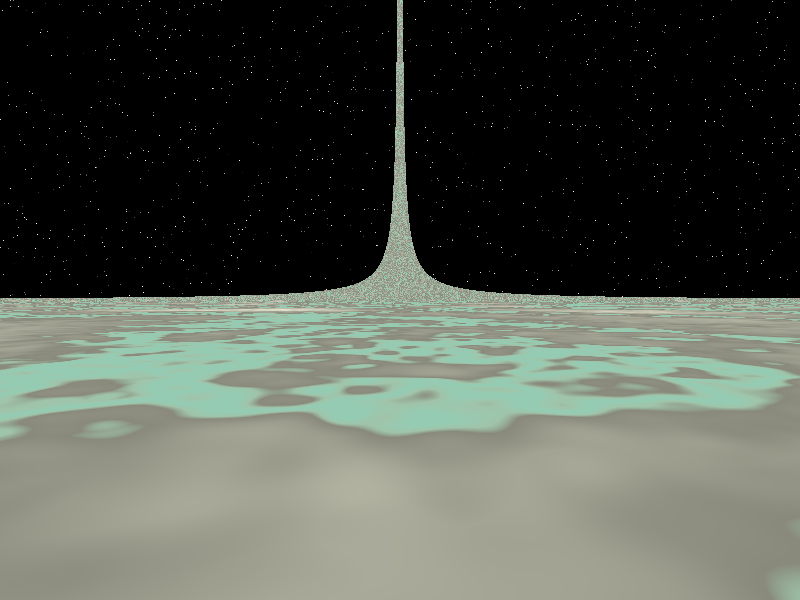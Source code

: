 #include "shapes.inc"
#include "colors.inc"
#include "textures.inc"
#include "stones.inc"

#declare r = 1.5e5;
#declare w = 1.6e3;
#declare tall = 2;

#declare sunr = 7e2;

#declare rfrac = 0.9999999; 

cylinder {
	<-1 * w / 2, 0, 0>, <w / 2, 0, 0>, r
	open
	texture {
		T_Stone25 scale 1
		//pigment {color rgb <0.54, 0.82, 1>}
	}
}

#declare Sun = sphere {
	<0, 0, 0>, sunr
	texture {
		pigment {color rgb <1, 1, 0.6>}
		finish {ambient 1 diffuse 1}
	}
}

light_source {
	<0, 0, 0>
	color White
	looks_like { Sun }
}

sky_sphere {
	pigment {
		bozo
		color_map {
			[0.0 White*3]
			[0.2 Black]
			[1.0 Black]
		}
		scale 0.0009
	}
}

camera {
	location <0, rfrac*r, 0>
	right -16/9*x
	look_at <0, rfrac*r, -r>
	sky <0, -1, 0>
}
